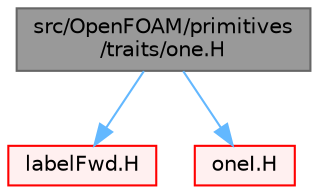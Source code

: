 digraph "src/OpenFOAM/primitives/traits/one.H"
{
 // LATEX_PDF_SIZE
  bgcolor="transparent";
  edge [fontname=Helvetica,fontsize=10,labelfontname=Helvetica,labelfontsize=10];
  node [fontname=Helvetica,fontsize=10,shape=box,height=0.2,width=0.4];
  Node1 [id="Node000001",label="src/OpenFOAM/primitives\l/traits/one.H",height=0.2,width=0.4,color="gray40", fillcolor="grey60", style="filled", fontcolor="black",tooltip=" "];
  Node1 -> Node2 [id="edge1_Node000001_Node000002",color="steelblue1",style="solid",tooltip=" "];
  Node2 [id="Node000002",label="labelFwd.H",height=0.2,width=0.4,color="red", fillcolor="#FFF0F0", style="filled",URL="$labelFwd_8H.html",tooltip="Typedefs for label/uLabel without requiring label.H."];
  Node1 -> Node4 [id="edge2_Node000001_Node000004",color="steelblue1",style="solid",tooltip=" "];
  Node4 [id="Node000004",label="oneI.H",height=0.2,width=0.4,color="red", fillcolor="#FFF0F0", style="filled",URL="$oneI_8H.html",tooltip=" "];
}

